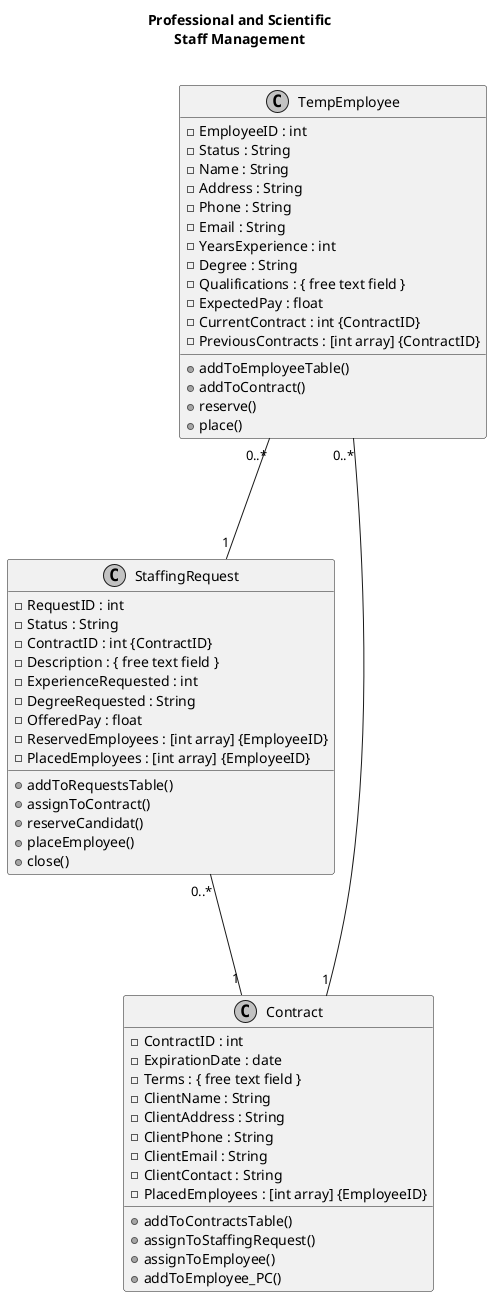 @startuml
skinparam monochrome true
title Professional and Scientific\nStaff Management\n


class TempEmployee{
-EmployeeID : int
-Status : String
-Name : String
-Address : String
-Phone : String
-Email : String
-YearsExperience : int
-Degree : String
-Qualifications : { free text field }
-ExpectedPay : float
-CurrentContract : int {ContractID}
-PreviousContracts : [int array] {ContractID}
+addToEmployeeTable()
+addToContract()
+reserve()
+place()
}

class StaffingRequest {
-RequestID : int
-Status : String
-ContractID : int {ContractID}
-Description : { free text field }
-ExperienceRequested : int
-DegreeRequested : String
-OfferedPay : float
-ReservedEmployees : [int array] {EmployeeID}
-PlacedEmployees : [int array] {EmployeeID}
+addToRequestsTable()
+assignToContract()
+reserveCandidat()
+placeEmployee()
+close()
}

class Contract {
-ContractID : int
-ExpirationDate : date
-Terms : { free text field }
-ClientName : String
-ClientAddress : String
-ClientPhone : String
-ClientEmail : String
-ClientContact : String
-PlacedEmployees : [int array] {EmployeeID}
+addToContractsTable()
+assignToStaffingRequest()
+assignToEmployee()
+addToEmployee_PC()
}


TempEmployee "0..*" --- "1" StaffingRequest
TempEmployee "0..*" --- "1" Contract
StaffingRequest "0..*" --- "1" Contract

@enduml
